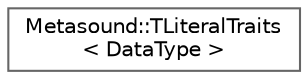 digraph "Graphical Class Hierarchy"
{
 // INTERACTIVE_SVG=YES
 // LATEX_PDF_SIZE
  bgcolor="transparent";
  edge [fontname=Helvetica,fontsize=10,labelfontname=Helvetica,labelfontsize=10];
  node [fontname=Helvetica,fontsize=10,shape=box,height=0.2,width=0.4];
  rankdir="LR";
  Node0 [id="Node000000",label="Metasound::TLiteralTraits\l\< DataType \>",height=0.2,width=0.4,color="grey40", fillcolor="white", style="filled",URL="$d1/df9/structMetasound_1_1TLiteralTraits.html",tooltip="Determines whether a DataType supports construction using the given literal."];
}
